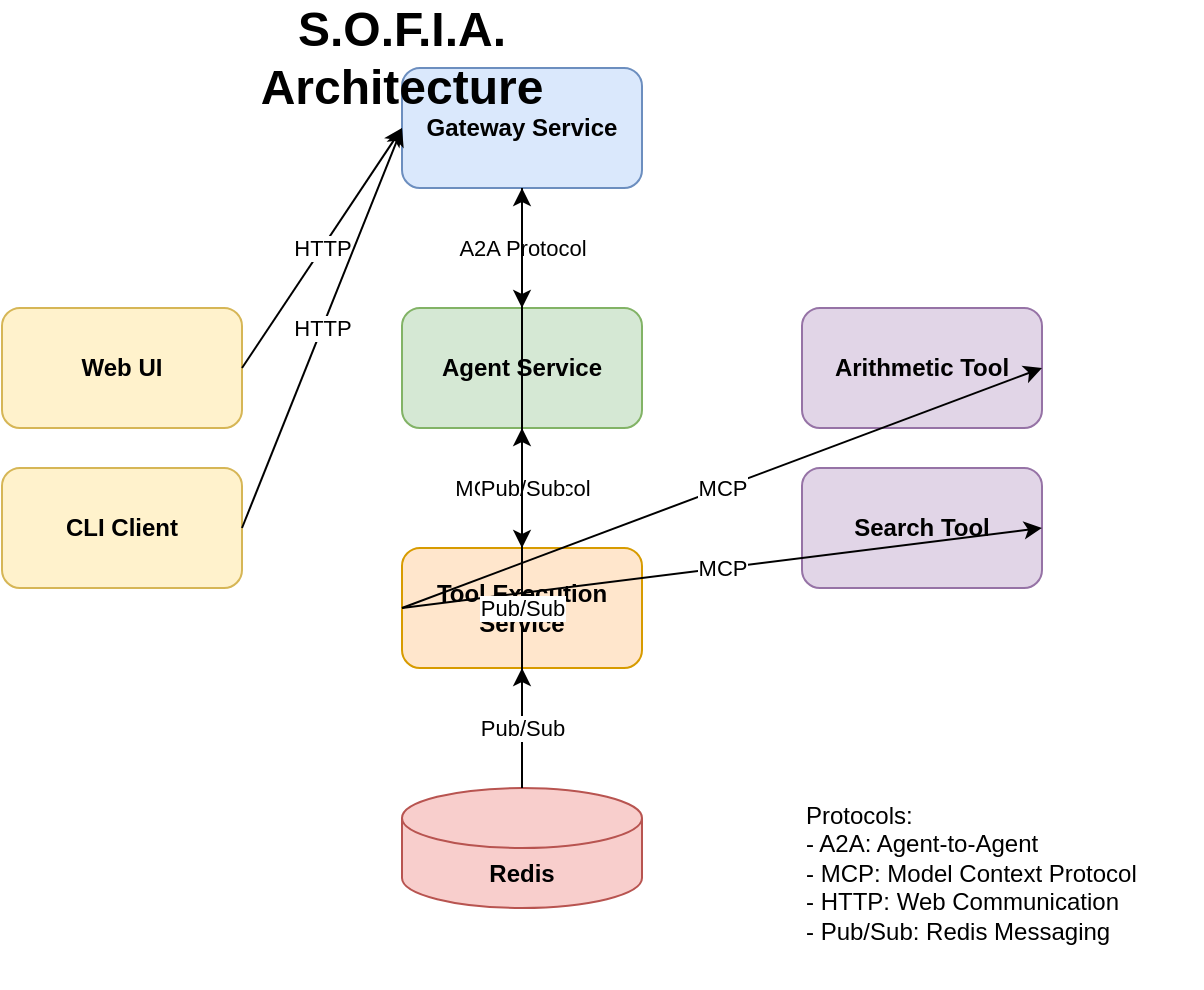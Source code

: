 <?xml version="1.0" encoding="UTF-8"?>
<mxfile version="21.7.5" type="device">
  <diagram id="your-diagram-id" name="S.O.F.I.A. Architecture">
    <mxGraphModel dx="1422" dy="762" grid="1" gridSize="10" guides="1" tooltips="1" connect="1" arrows="1" fold="1" page="1" pageScale="1" pageWidth="827" pageHeight="1169" math="0" shadow="0">
      <root>
        <mxCell id="0"/>
        <mxCell id="1" parent="0"/>
        
        <!-- 主要组件 -->
        <mxCell id="gateway" value="Gateway Service" style="rounded=1;whiteSpace=wrap;html=1;fillColor=#dae8fc;strokeColor=#6c8ebf;fontStyle=1" vertex="1" parent="1">
          <mxGeometry x="400" y="40" width="120" height="60" as="geometry"/>
        </mxCell>
        
        <mxCell id="agent" value="Agent Service" style="rounded=1;whiteSpace=wrap;html=1;fillColor=#d5e8d4;strokeColor=#82b366;fontStyle=1" vertex="1" parent="1">
          <mxGeometry x="400" y="160" width="120" height="60" as="geometry"/>
        </mxCell>
        
        <mxCell id="tool" value="Tool Execution Service" style="rounded=1;whiteSpace=wrap;html=1;fillColor=#ffe6cc;strokeColor=#d79b00;fontStyle=1" vertex="1" parent="1">
          <mxGeometry x="400" y="280" width="120" height="60" as="geometry"/>
        </mxCell>
        
        <mxCell id="redis" value="Redis" style="shape=cylinder3;whiteSpace=wrap;html=1;boundedLbl=1;backgroundOutline=1;size=15;fillColor=#f8cecc;strokeColor=#b85450;fontStyle=1" vertex="1" parent="1">
          <mxGeometry x="400" y="400" width="120" height="60" as="geometry"/>
        </mxCell>
        
        <!-- 工具组件 -->
        <mxCell id="arithmetic" value="Arithmetic Tool" style="rounded=1;whiteSpace=wrap;html=1;fillColor=#e1d5e7;strokeColor=#9673a6;fontStyle=1" vertex="1" parent="1">
          <mxGeometry x="600" y="160" width="120" height="60" as="geometry"/>
        </mxCell>
        
        <mxCell id="search" value="Search Tool" style="rounded=1;whiteSpace=wrap;html=1;fillColor=#e1d5e7;strokeColor=#9673a6;fontStyle=1" vertex="1" parent="1">
          <mxGeometry x="600" y="240" width="120" height="60" as="geometry"/>
        </mxCell>
        
        <!-- 客户端组件 -->
        <mxCell id="web" value="Web UI" style="rounded=1;whiteSpace=wrap;html=1;fillColor=#fff2cc;strokeColor=#d6b656;fontStyle=1" vertex="1" parent="1">
          <mxGeometry x="200" y="160" width="120" height="60" as="geometry"/>
        </mxCell>
        
        <mxCell id="cli" value="CLI Client" style="rounded=1;whiteSpace=wrap;html=1;fillColor=#fff2cc;strokeColor=#d6b656;fontStyle=1" vertex="1" parent="1">
          <mxGeometry x="200" y="240" width="120" height="60" as="geometry"/>
        </mxCell>
        
        <!-- 连接线 -->
        <mxCell id="web-gateway" value="HTTP" style="endArrow=classic;html=1;exitX=1;exitY=0.5;exitDx=0;exitDy=0;entryX=0;entryY=0.5;entryDx=0;entryDy=0;" edge="1" parent="1" source="web" target="gateway">
          <mxGeometry width="50" height="50" relative="1" as="geometry"/>
        </mxCell>
        
        <mxCell id="cli-gateway" value="HTTP" style="endArrow=classic;html=1;exitX=1;exitY=0.5;exitDx=0;exitDy=0;entryX=0;entryY=0.5;entryDx=0;entryDy=0;" edge="1" parent="1" source="cli" target="gateway">
          <mxGeometry width="50" height="50" relative="1" as="geometry"/>
        </mxCell>
        
        <mxCell id="gateway-agent" value="A2A Protocol" style="endArrow=classic;html=1;exitX=0.5;exitY=1;exitDx=0;exitDy=0;entryX=0.5;entryY=0;entryDx=0;entryDy=0;" edge="1" parent="1" source="gateway" target="agent">
          <mxGeometry width="50" height="50" relative="1" as="geometry"/>
        </mxCell>
        
        <mxCell id="agent-tool" value="MCP Protocol" style="endArrow=classic;html=1;exitX=0.5;exitY=1;exitDx=0;exitDy=0;entryX=0.5;entryY=0;entryDx=0;entryDy=0;" edge="1" parent="1" source="agent" target="tool">
          <mxGeometry width="50" height="50" relative="1" as="geometry"/>
        </mxCell>
        
        <mxCell id="tool-arithmetic" value="MCP" style="endArrow=classic;html=1;exitX=0;exitY=0.5;exitDx=0;exitDy=0;entryX=1;entryY=0.5;entryDx=0;entryDy=0;" edge="1" parent="1" source="tool" target="arithmetic">
          <mxGeometry width="50" height="50" relative="1" as="geometry"/>
        </mxCell>
        
        <mxCell id="tool-search" value="MCP" style="endArrow=classic;html=1;exitX=0;exitY=0.5;exitDx=0;exitDy=0;entryX=1;entryY=0.5;entryDx=0;entryDy=0;" edge="1" parent="1" source="tool" target="search">
          <mxGeometry width="50" height="50" relative="1" as="geometry"/>
        </mxCell>
        
        <mxCell id="redis-connections" value="Pub/Sub" style="endArrow=classic;html=1;exitX=0.5;exitY=0;exitDx=0;exitDy=0;entryX=0.5;entryY=1;entryDx=0;entryDy=0;" edge="1" parent="1" source="redis" target="gateway">
          <mxGeometry width="50" height="50" relative="1" as="geometry"/>
        </mxCell>
        
        <mxCell id="redis-agent" value="Pub/Sub" style="endArrow=classic;html=1;exitX=0.5;exitY=0;exitDx=0;exitDy=0;entryX=0.5;entryY=1;entryDx=0;entryDy=0;" edge="1" parent="1" source="redis" target="agent">
          <mxGeometry width="50" height="50" relative="1" as="geometry"/>
        </mxCell>
        
        <mxCell id="redis-tool" value="Pub/Sub" style="endArrow=classic;html=1;exitX=0.5;exitY=0;exitDx=0;exitDy=0;entryX=0.5;entryY=1;entryDx=0;entryDy=0;" edge="1" parent="1" source="redis" target="tool">
          <mxGeometry width="50" height="50" relative="1" as="geometry"/>
        </mxCell>
        
        <!-- 说明文字 -->
        <mxCell id="title" value="S.O.F.I.A. Architecture" style="text;html=1;strokeColor=none;fillColor=none;align=center;verticalAlign=middle;whiteSpace=wrap;rounded=0;fontSize=24;fontStyle=1" vertex="1" parent="1">
          <mxGeometry x="300" y="20" width="200" height="30" as="geometry"/>
        </mxCell>
        
        <mxCell id="legend" value="Protocols:&#xa;- A2A: Agent-to-Agent&#xa;- MCP: Model Context Protocol&#xa;- HTTP: Web Communication&#xa;- Pub/Sub: Redis Messaging" style="text;html=1;strokeColor=none;fillColor=none;align=left;verticalAlign=top;whiteSpace=wrap;rounded=0;fontSize=12" vertex="1" parent="1">
          <mxGeometry x="600" y="400" width="200" height="100" as="geometry"/>
        </mxCell>
      </root>
    </mxGraphModel>
  </diagram>
</mxfile> 